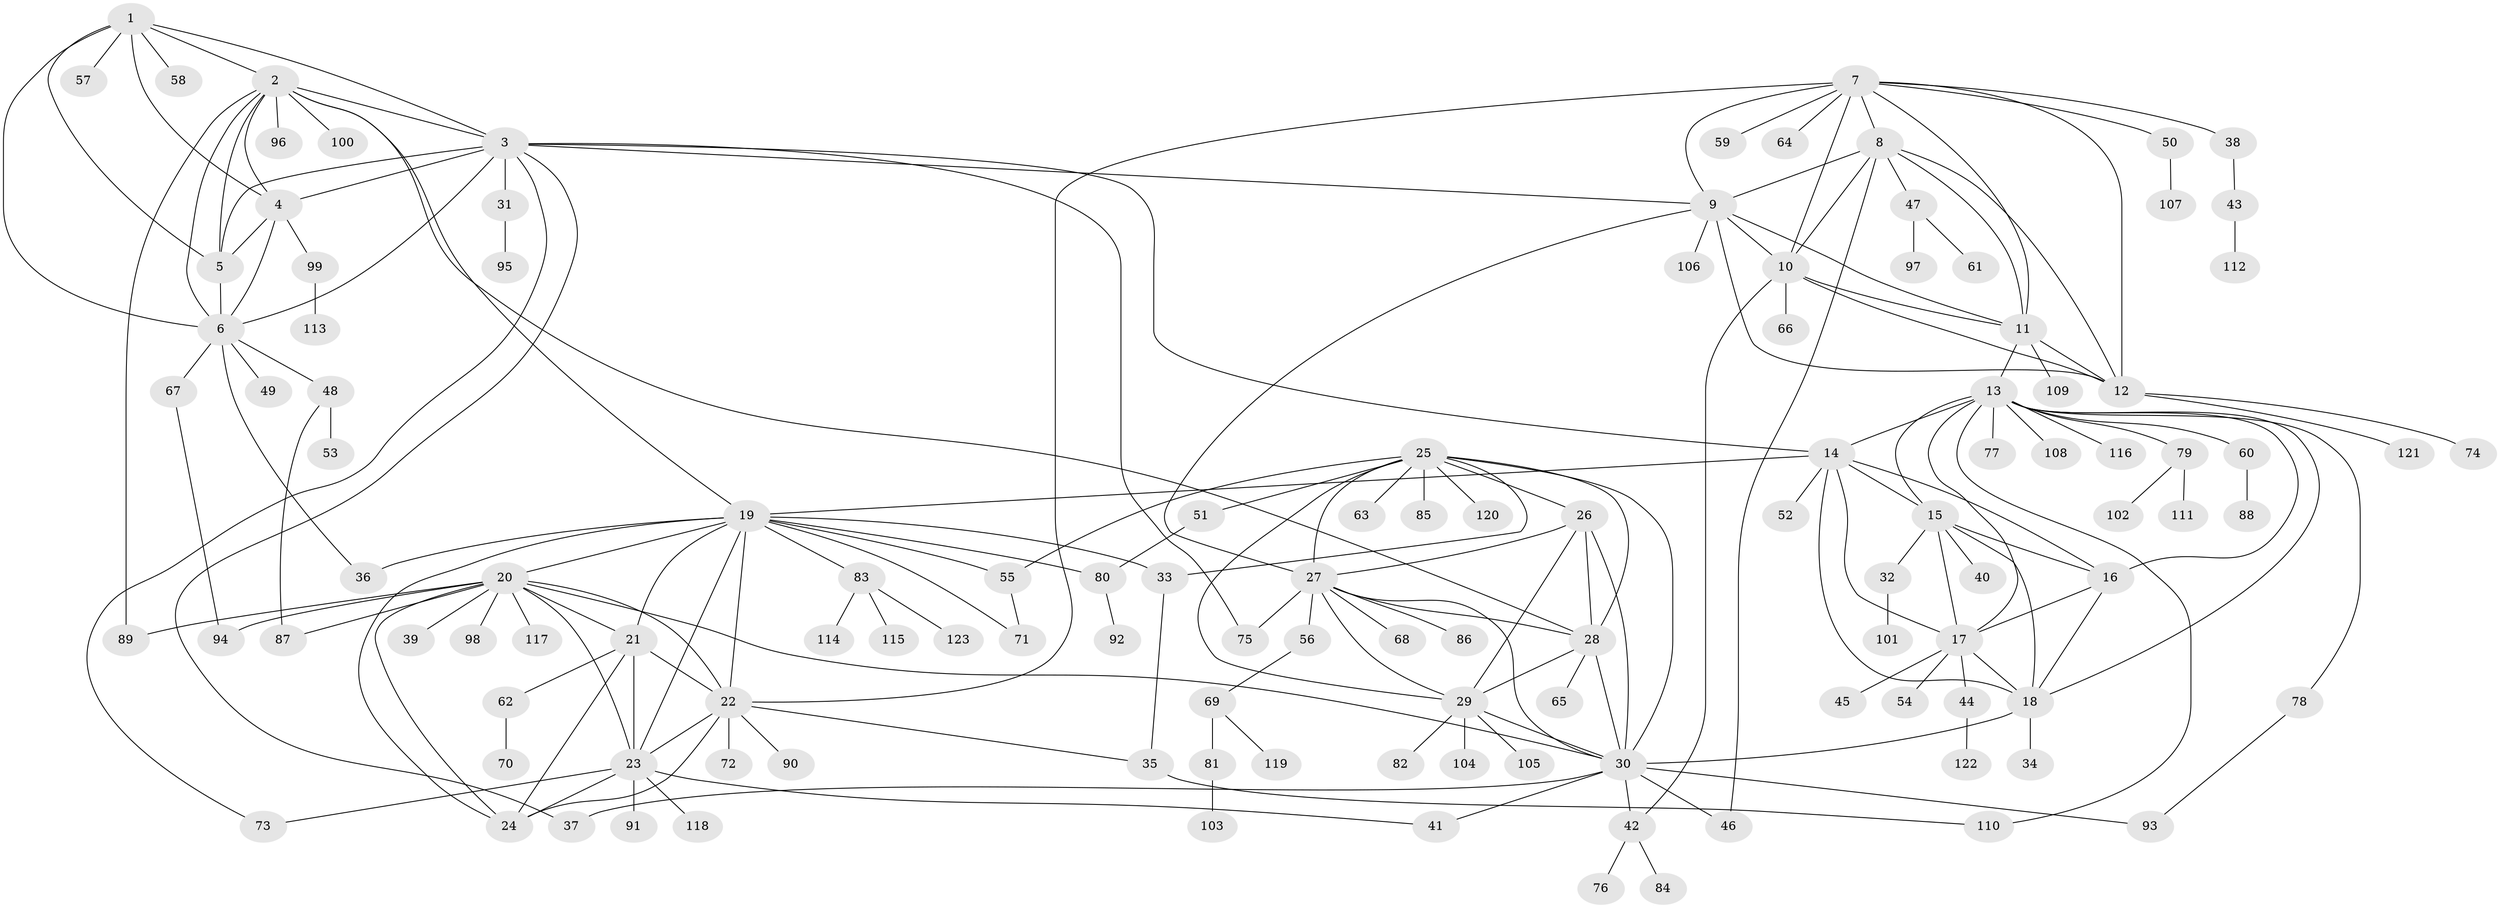 // coarse degree distribution, {4: 0.04054054054054054, 9: 0.013513513513513514, 5: 0.06756756756756757, 11: 0.04054054054054054, 10: 0.04054054054054054, 1: 0.43243243243243246, 6: 0.06756756756756757, 7: 0.04054054054054054, 2: 0.20270270270270271, 8: 0.02702702702702703, 3: 0.02702702702702703}
// Generated by graph-tools (version 1.1) at 2025/37/03/04/25 23:37:43]
// undirected, 123 vertices, 195 edges
graph export_dot {
  node [color=gray90,style=filled];
  1;
  2;
  3;
  4;
  5;
  6;
  7;
  8;
  9;
  10;
  11;
  12;
  13;
  14;
  15;
  16;
  17;
  18;
  19;
  20;
  21;
  22;
  23;
  24;
  25;
  26;
  27;
  28;
  29;
  30;
  31;
  32;
  33;
  34;
  35;
  36;
  37;
  38;
  39;
  40;
  41;
  42;
  43;
  44;
  45;
  46;
  47;
  48;
  49;
  50;
  51;
  52;
  53;
  54;
  55;
  56;
  57;
  58;
  59;
  60;
  61;
  62;
  63;
  64;
  65;
  66;
  67;
  68;
  69;
  70;
  71;
  72;
  73;
  74;
  75;
  76;
  77;
  78;
  79;
  80;
  81;
  82;
  83;
  84;
  85;
  86;
  87;
  88;
  89;
  90;
  91;
  92;
  93;
  94;
  95;
  96;
  97;
  98;
  99;
  100;
  101;
  102;
  103;
  104;
  105;
  106;
  107;
  108;
  109;
  110;
  111;
  112;
  113;
  114;
  115;
  116;
  117;
  118;
  119;
  120;
  121;
  122;
  123;
  1 -- 2;
  1 -- 3;
  1 -- 4;
  1 -- 5;
  1 -- 6;
  1 -- 57;
  1 -- 58;
  2 -- 3;
  2 -- 4;
  2 -- 5;
  2 -- 6;
  2 -- 19;
  2 -- 28;
  2 -- 89;
  2 -- 96;
  2 -- 100;
  3 -- 4;
  3 -- 5;
  3 -- 6;
  3 -- 9;
  3 -- 14;
  3 -- 31;
  3 -- 37;
  3 -- 73;
  3 -- 75;
  4 -- 5;
  4 -- 6;
  4 -- 99;
  5 -- 6;
  6 -- 36;
  6 -- 48;
  6 -- 49;
  6 -- 67;
  7 -- 8;
  7 -- 9;
  7 -- 10;
  7 -- 11;
  7 -- 12;
  7 -- 22;
  7 -- 38;
  7 -- 50;
  7 -- 59;
  7 -- 64;
  8 -- 9;
  8 -- 10;
  8 -- 11;
  8 -- 12;
  8 -- 46;
  8 -- 47;
  9 -- 10;
  9 -- 11;
  9 -- 12;
  9 -- 27;
  9 -- 106;
  10 -- 11;
  10 -- 12;
  10 -- 42;
  10 -- 66;
  11 -- 12;
  11 -- 13;
  11 -- 109;
  12 -- 74;
  12 -- 121;
  13 -- 14;
  13 -- 15;
  13 -- 16;
  13 -- 17;
  13 -- 18;
  13 -- 60;
  13 -- 77;
  13 -- 78;
  13 -- 79;
  13 -- 108;
  13 -- 110;
  13 -- 116;
  14 -- 15;
  14 -- 16;
  14 -- 17;
  14 -- 18;
  14 -- 19;
  14 -- 52;
  15 -- 16;
  15 -- 17;
  15 -- 18;
  15 -- 32;
  15 -- 40;
  16 -- 17;
  16 -- 18;
  17 -- 18;
  17 -- 44;
  17 -- 45;
  17 -- 54;
  18 -- 30;
  18 -- 34;
  19 -- 20;
  19 -- 21;
  19 -- 22;
  19 -- 23;
  19 -- 24;
  19 -- 33;
  19 -- 36;
  19 -- 55;
  19 -- 71;
  19 -- 80;
  19 -- 83;
  20 -- 21;
  20 -- 22;
  20 -- 23;
  20 -- 24;
  20 -- 30;
  20 -- 39;
  20 -- 87;
  20 -- 89;
  20 -- 94;
  20 -- 98;
  20 -- 117;
  21 -- 22;
  21 -- 23;
  21 -- 24;
  21 -- 62;
  22 -- 23;
  22 -- 24;
  22 -- 35;
  22 -- 72;
  22 -- 90;
  23 -- 24;
  23 -- 41;
  23 -- 73;
  23 -- 91;
  23 -- 118;
  25 -- 26;
  25 -- 27;
  25 -- 28;
  25 -- 29;
  25 -- 30;
  25 -- 33;
  25 -- 51;
  25 -- 55;
  25 -- 63;
  25 -- 85;
  25 -- 120;
  26 -- 27;
  26 -- 28;
  26 -- 29;
  26 -- 30;
  27 -- 28;
  27 -- 29;
  27 -- 30;
  27 -- 56;
  27 -- 68;
  27 -- 75;
  27 -- 86;
  28 -- 29;
  28 -- 30;
  28 -- 65;
  29 -- 30;
  29 -- 82;
  29 -- 104;
  29 -- 105;
  30 -- 37;
  30 -- 41;
  30 -- 42;
  30 -- 46;
  30 -- 93;
  31 -- 95;
  32 -- 101;
  33 -- 35;
  35 -- 110;
  38 -- 43;
  42 -- 76;
  42 -- 84;
  43 -- 112;
  44 -- 122;
  47 -- 61;
  47 -- 97;
  48 -- 53;
  48 -- 87;
  50 -- 107;
  51 -- 80;
  55 -- 71;
  56 -- 69;
  60 -- 88;
  62 -- 70;
  67 -- 94;
  69 -- 81;
  69 -- 119;
  78 -- 93;
  79 -- 102;
  79 -- 111;
  80 -- 92;
  81 -- 103;
  83 -- 114;
  83 -- 115;
  83 -- 123;
  99 -- 113;
}
